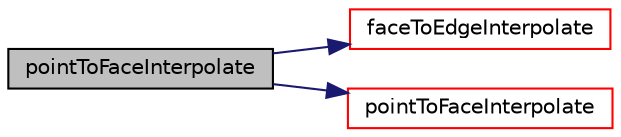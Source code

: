 digraph "pointToFaceInterpolate"
{
  bgcolor="transparent";
  edge [fontname="Helvetica",fontsize="10",labelfontname="Helvetica",labelfontsize="10"];
  node [fontname="Helvetica",fontsize="10",shape=record];
  rankdir="LR";
  Node1 [label="pointToFaceInterpolate",height=0.2,width=0.4,color="black", fillcolor="grey75", style="filled", fontcolor="black"];
  Node1 -> Node2 [color="midnightblue",fontsize="10",style="solid",fontname="Helvetica"];
  Node2 [label="faceToEdgeInterpolate",height=0.2,width=0.4,color="red",URL="$a01973.html#aa35e8db9df56b4c702c90ef516f83ab2",tooltip="Interpolate from faces to edges. "];
  Node1 -> Node3 [color="midnightblue",fontsize="10",style="solid",fontname="Helvetica"];
  Node3 [label="pointToFaceInterpolate",height=0.2,width=0.4,color="red",URL="$a01973.html#a96be3ec8b37fa6354235bb19abf0856f",tooltip="Interpolate from points to faces. "];
}
